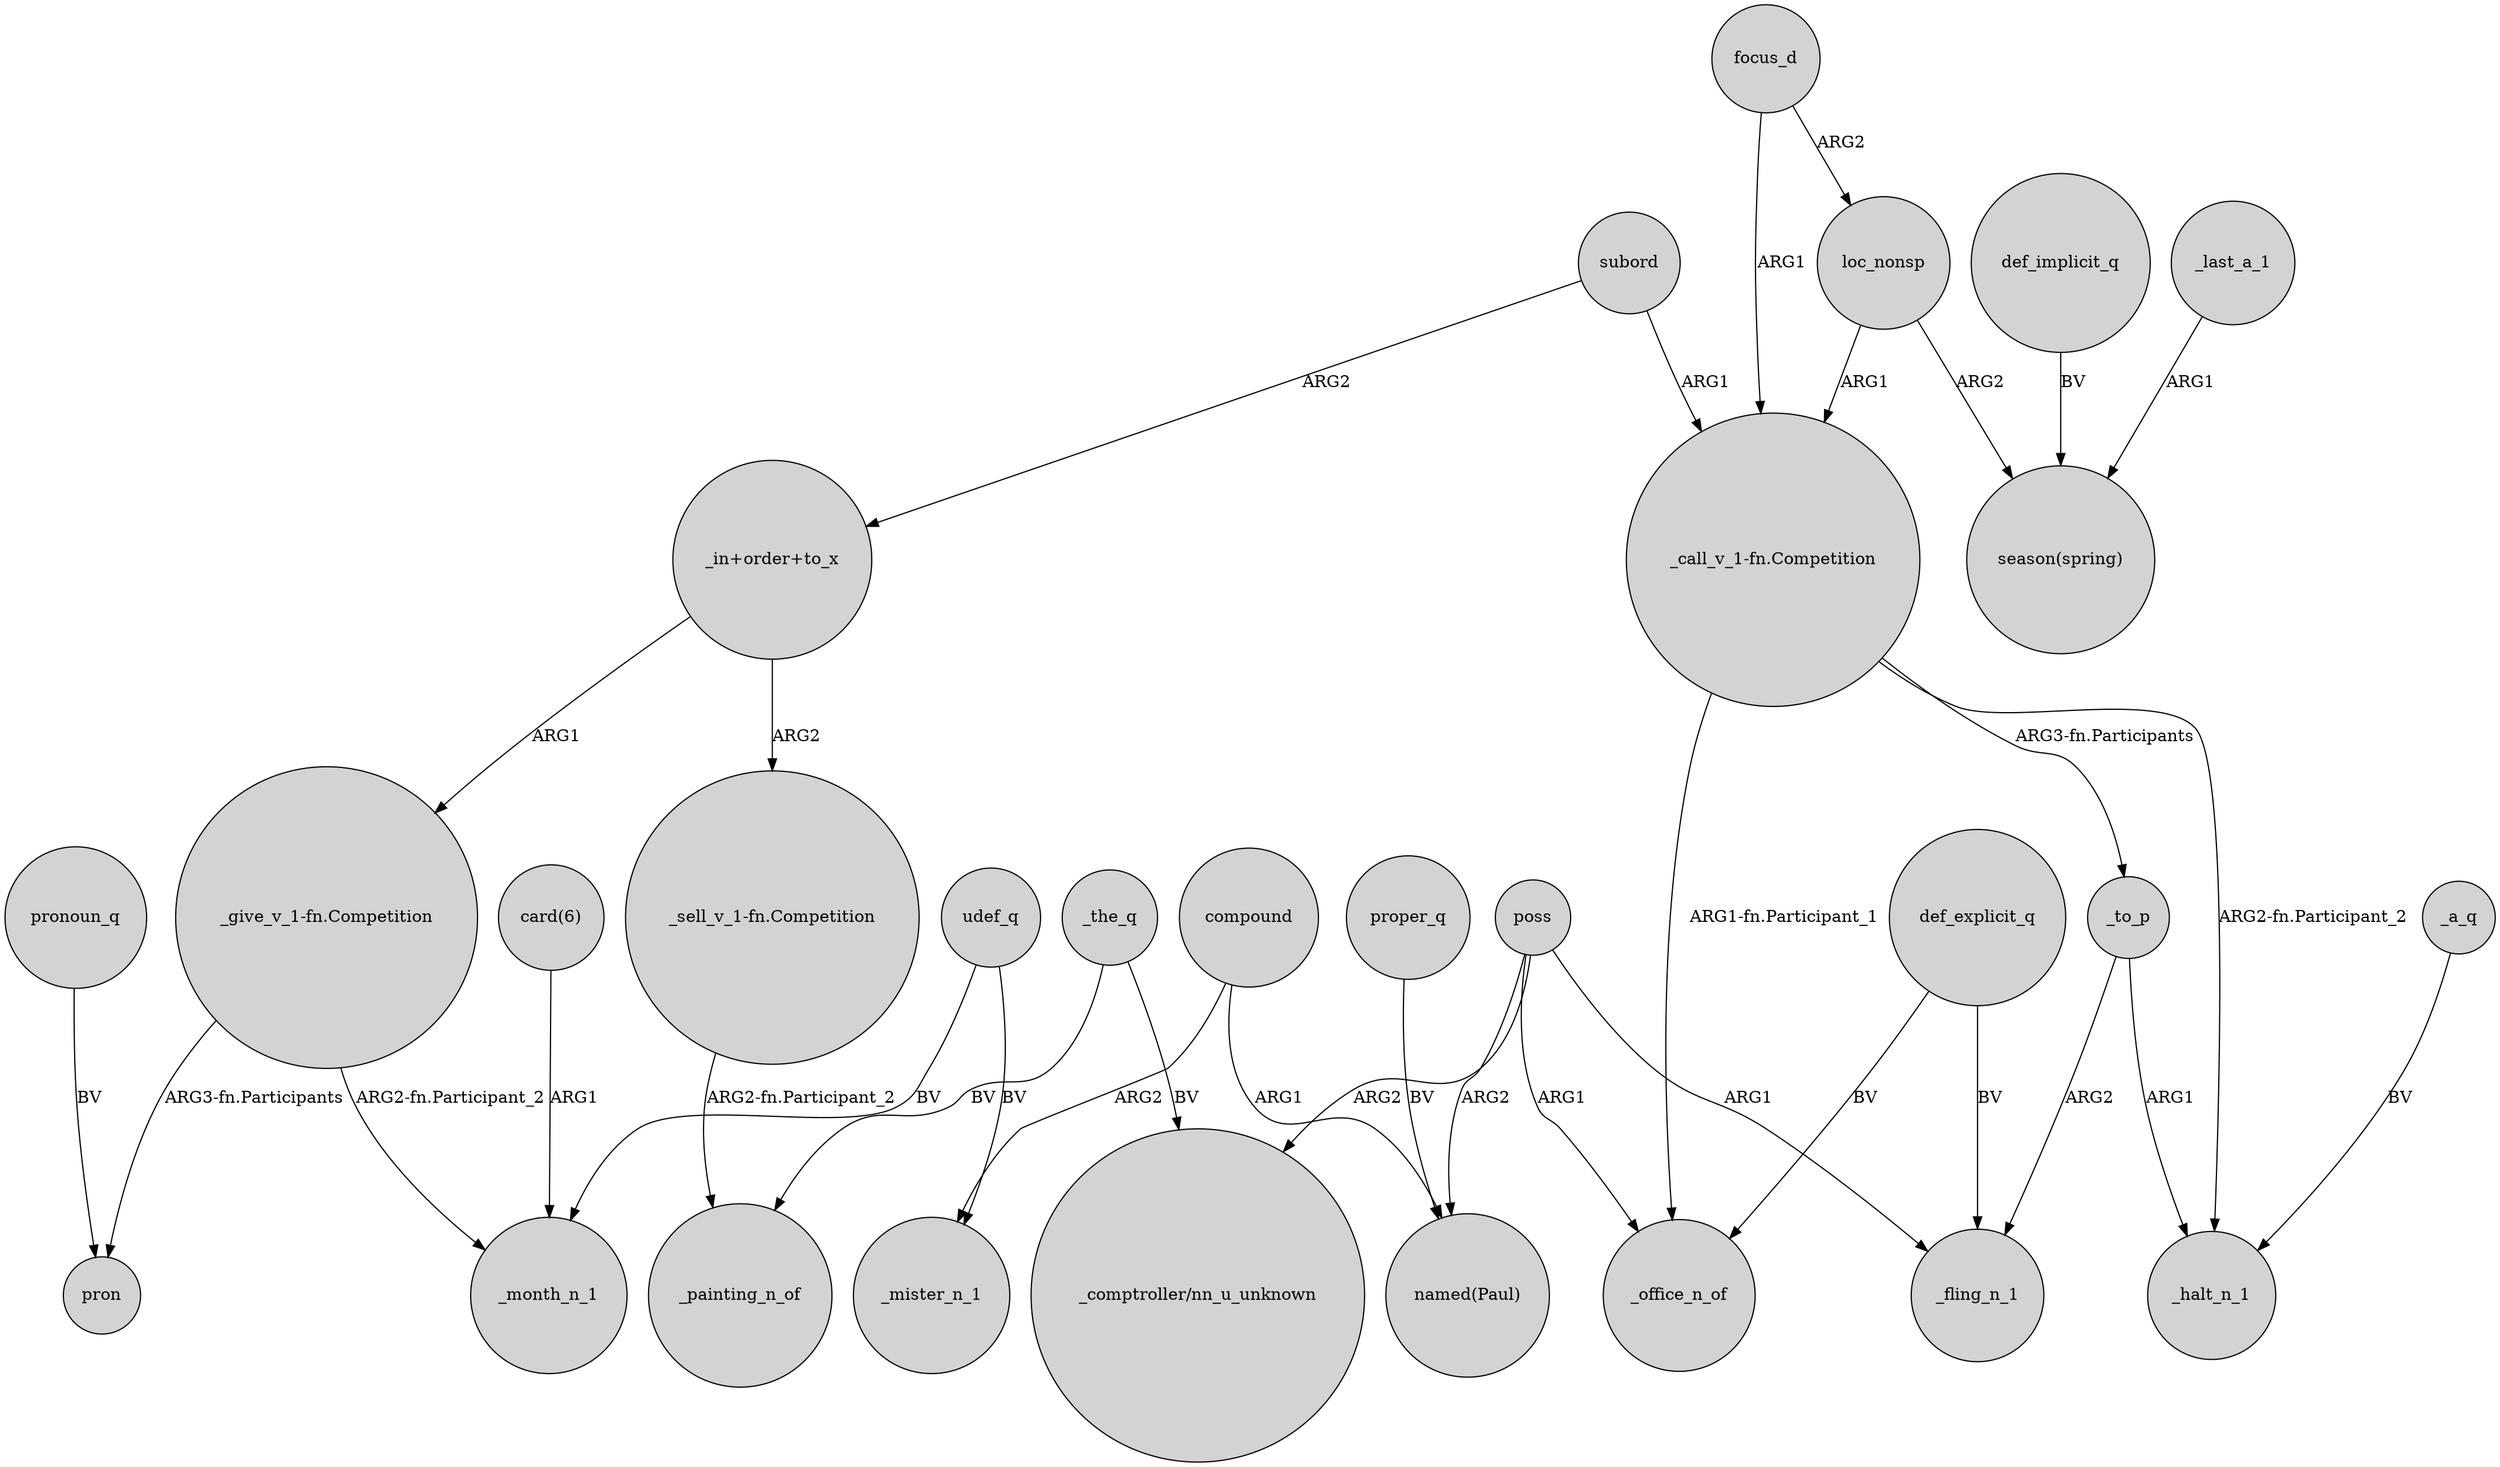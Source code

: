 digraph {
	node [shape=circle style=filled]
	udef_q -> _month_n_1 [label=BV]
	subord -> "_call_v_1-fn.Competition" [label=ARG1]
	"_call_v_1-fn.Competition" -> _office_n_of [label="ARG1-fn.Participant_1"]
	compound -> _mister_n_1 [label=ARG2]
	poss -> "_comptroller/nn_u_unknown" [label=ARG2]
	"_give_v_1-fn.Competition" -> pron [label="ARG3-fn.Participants"]
	poss -> _fling_n_1 [label=ARG1]
	_a_q -> _halt_n_1 [label=BV]
	"_call_v_1-fn.Competition" -> _halt_n_1 [label="ARG2-fn.Participant_2"]
	_the_q -> "_comptroller/nn_u_unknown" [label=BV]
	loc_nonsp -> "season(spring)" [label=ARG2]
	focus_d -> loc_nonsp [label=ARG2]
	focus_d -> "_call_v_1-fn.Competition" [label=ARG1]
	udef_q -> _mister_n_1 [label=BV]
	poss -> _office_n_of [label=ARG1]
	pronoun_q -> pron [label=BV]
	_to_p -> _fling_n_1 [label=ARG2]
	loc_nonsp -> "_call_v_1-fn.Competition" [label=ARG1]
	poss -> "named(Paul)" [label=ARG2]
	"_give_v_1-fn.Competition" -> _month_n_1 [label="ARG2-fn.Participant_2"]
	compound -> "named(Paul)" [label=ARG1]
	def_implicit_q -> "season(spring)" [label=BV]
	subord -> "_in+order+to_x" [label=ARG2]
	proper_q -> "named(Paul)" [label=BV]
	_the_q -> _painting_n_of [label=BV]
	def_explicit_q -> _office_n_of [label=BV]
	_to_p -> _halt_n_1 [label=ARG1]
	_last_a_1 -> "season(spring)" [label=ARG1]
	"_in+order+to_x" -> "_sell_v_1-fn.Competition" [label=ARG2]
	"_in+order+to_x" -> "_give_v_1-fn.Competition" [label=ARG1]
	"card(6)" -> _month_n_1 [label=ARG1]
	"_sell_v_1-fn.Competition" -> _painting_n_of [label="ARG2-fn.Participant_2"]
	def_explicit_q -> _fling_n_1 [label=BV]
	"_call_v_1-fn.Competition" -> _to_p [label="ARG3-fn.Participants"]
}
